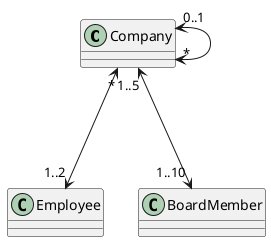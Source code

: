 @startuml Company

Company "*" <---> "1..2" Employee
Company "0..1" <---> "*" Company
Company "1..5" <---> "1..10" BoardMember


@enduml
